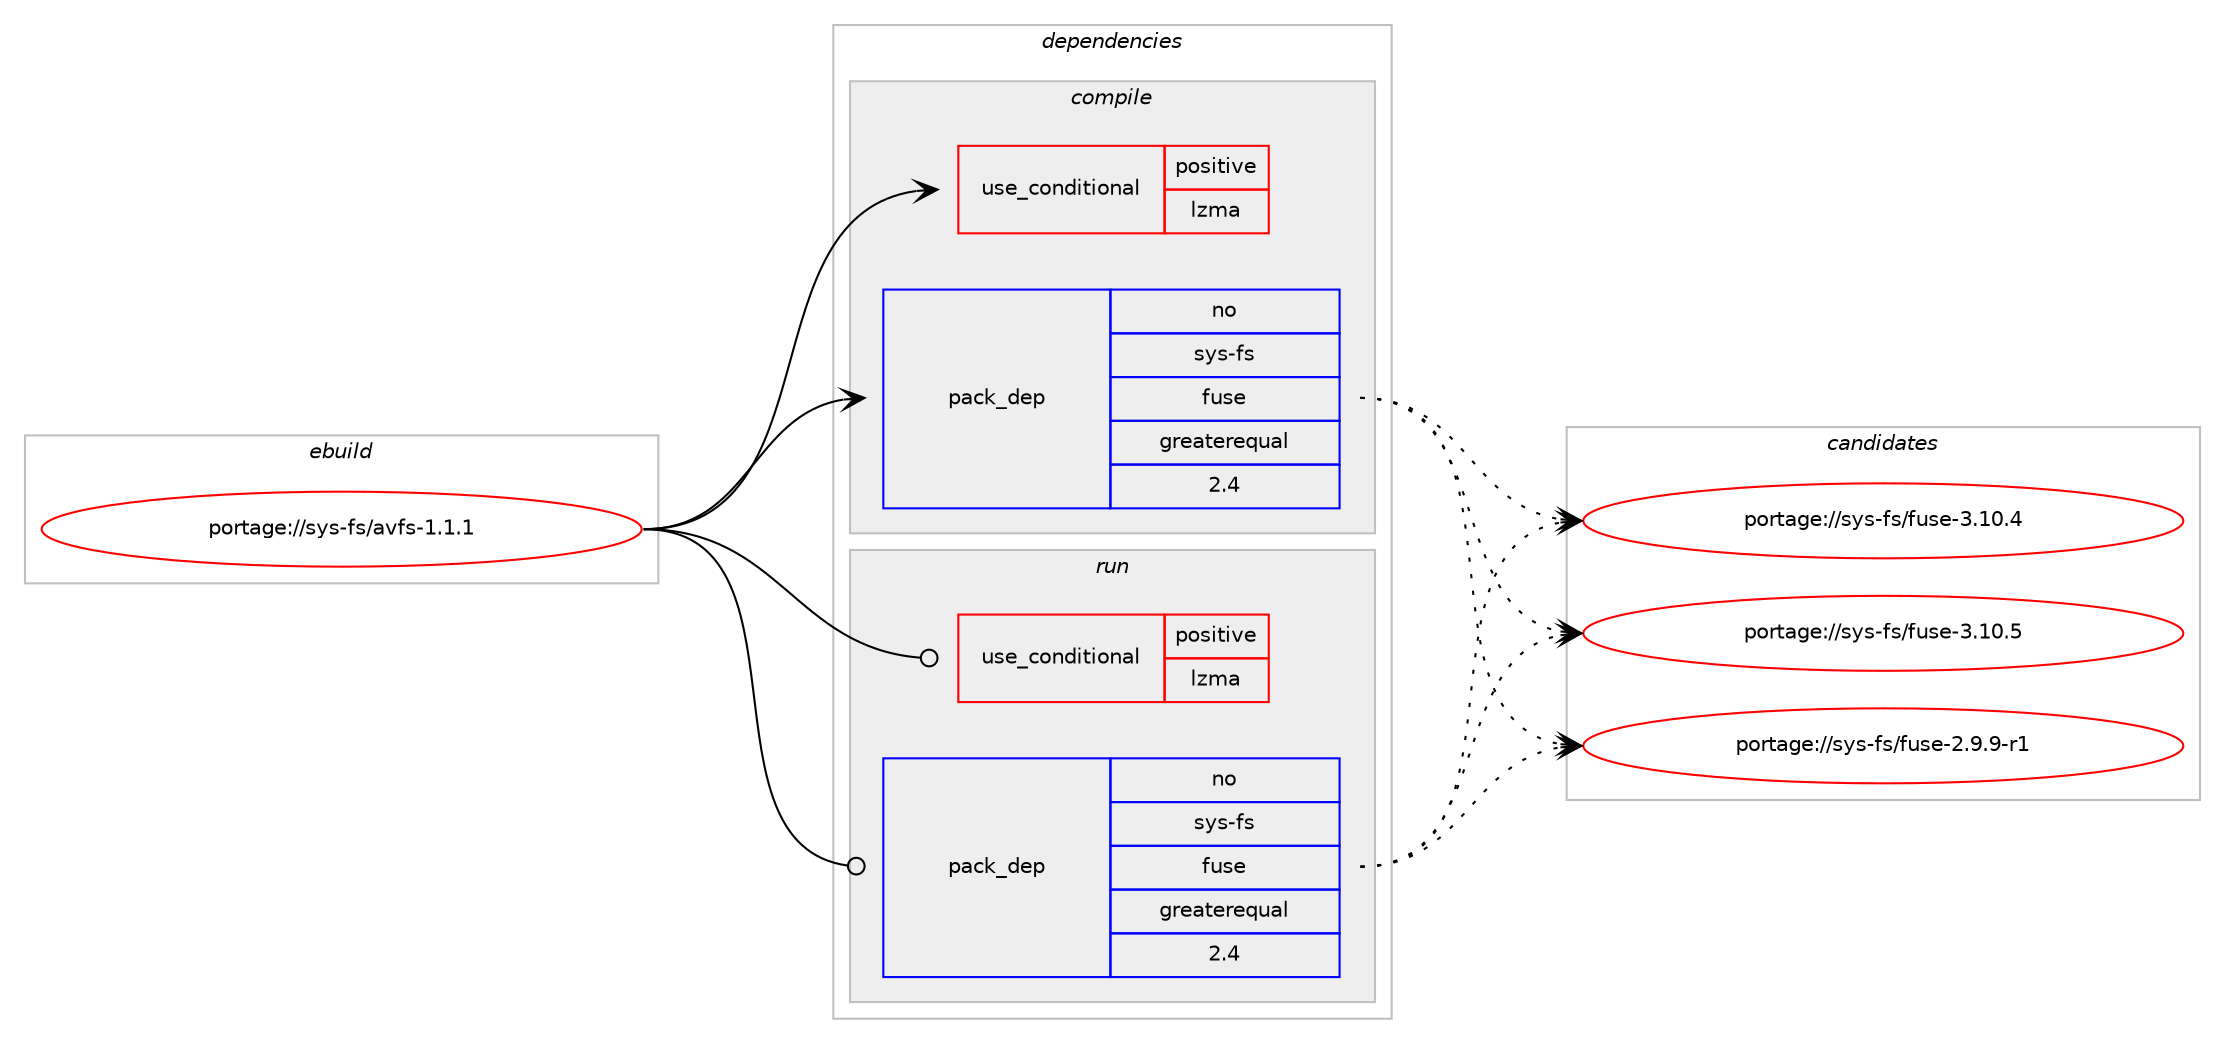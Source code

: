 digraph prolog {

# *************
# Graph options
# *************

newrank=true;
concentrate=true;
compound=true;
graph [rankdir=LR,fontname=Helvetica,fontsize=10,ranksep=1.5];#, ranksep=2.5, nodesep=0.2];
edge  [arrowhead=vee];
node  [fontname=Helvetica,fontsize=10];

# **********
# The ebuild
# **********

subgraph cluster_leftcol {
color=gray;
rank=same;
label=<<i>ebuild</i>>;
id [label="portage://sys-fs/avfs-1.1.1", color=red, width=4, href="../sys-fs/avfs-1.1.1.svg"];
}

# ****************
# The dependencies
# ****************

subgraph cluster_midcol {
color=gray;
label=<<i>dependencies</i>>;
subgraph cluster_compile {
fillcolor="#eeeeee";
style=filled;
label=<<i>compile</i>>;
subgraph cond202 {
dependency319 [label=<<TABLE BORDER="0" CELLBORDER="1" CELLSPACING="0" CELLPADDING="4"><TR><TD ROWSPAN="3" CELLPADDING="10">use_conditional</TD></TR><TR><TD>positive</TD></TR><TR><TD>lzma</TD></TR></TABLE>>, shape=none, color=red];
# *** BEGIN UNKNOWN DEPENDENCY TYPE (TODO) ***
# dependency319 -> package_dependency(portage://sys-fs/avfs-1.1.1,install,no,app-arch,xz-utils,none,[,,],[],[])
# *** END UNKNOWN DEPENDENCY TYPE (TODO) ***

}
id:e -> dependency319:w [weight=20,style="solid",arrowhead="vee"];
# *** BEGIN UNKNOWN DEPENDENCY TYPE (TODO) ***
# id -> package_dependency(portage://sys-fs/avfs-1.1.1,install,no,app-arch,bzip2,none,[,,],[],[])
# *** END UNKNOWN DEPENDENCY TYPE (TODO) ***

subgraph pack117 {
dependency320 [label=<<TABLE BORDER="0" CELLBORDER="1" CELLSPACING="0" CELLPADDING="4" WIDTH="220"><TR><TD ROWSPAN="6" CELLPADDING="30">pack_dep</TD></TR><TR><TD WIDTH="110">no</TD></TR><TR><TD>sys-fs</TD></TR><TR><TD>fuse</TD></TR><TR><TD>greaterequal</TD></TR><TR><TD>2.4</TD></TR></TABLE>>, shape=none, color=blue];
}
id:e -> dependency320:w [weight=20,style="solid",arrowhead="vee"];
# *** BEGIN UNKNOWN DEPENDENCY TYPE (TODO) ***
# id -> package_dependency(portage://sys-fs/avfs-1.1.1,install,no,sys-libs,zlib,none,[,,],[],[])
# *** END UNKNOWN DEPENDENCY TYPE (TODO) ***

}
subgraph cluster_compileandrun {
fillcolor="#eeeeee";
style=filled;
label=<<i>compile and run</i>>;
}
subgraph cluster_run {
fillcolor="#eeeeee";
style=filled;
label=<<i>run</i>>;
subgraph cond203 {
dependency321 [label=<<TABLE BORDER="0" CELLBORDER="1" CELLSPACING="0" CELLPADDING="4"><TR><TD ROWSPAN="3" CELLPADDING="10">use_conditional</TD></TR><TR><TD>positive</TD></TR><TR><TD>lzma</TD></TR></TABLE>>, shape=none, color=red];
# *** BEGIN UNKNOWN DEPENDENCY TYPE (TODO) ***
# dependency321 -> package_dependency(portage://sys-fs/avfs-1.1.1,run,no,app-arch,xz-utils,none,[,,],[],[])
# *** END UNKNOWN DEPENDENCY TYPE (TODO) ***

}
id:e -> dependency321:w [weight=20,style="solid",arrowhead="odot"];
# *** BEGIN UNKNOWN DEPENDENCY TYPE (TODO) ***
# id -> package_dependency(portage://sys-fs/avfs-1.1.1,run,no,app-arch,bzip2,none,[,,],[],[])
# *** END UNKNOWN DEPENDENCY TYPE (TODO) ***

subgraph pack118 {
dependency322 [label=<<TABLE BORDER="0" CELLBORDER="1" CELLSPACING="0" CELLPADDING="4" WIDTH="220"><TR><TD ROWSPAN="6" CELLPADDING="30">pack_dep</TD></TR><TR><TD WIDTH="110">no</TD></TR><TR><TD>sys-fs</TD></TR><TR><TD>fuse</TD></TR><TR><TD>greaterequal</TD></TR><TR><TD>2.4</TD></TR></TABLE>>, shape=none, color=blue];
}
id:e -> dependency322:w [weight=20,style="solid",arrowhead="odot"];
# *** BEGIN UNKNOWN DEPENDENCY TYPE (TODO) ***
# id -> package_dependency(portage://sys-fs/avfs-1.1.1,run,no,sys-libs,zlib,none,[,,],[],[])
# *** END UNKNOWN DEPENDENCY TYPE (TODO) ***

}
}

# **************
# The candidates
# **************

subgraph cluster_choices {
rank=same;
color=gray;
label=<<i>candidates</i>>;

subgraph choice117 {
color=black;
nodesep=1;
choice11512111545102115471021171151014550465746574511449 [label="portage://sys-fs/fuse-2.9.9-r1", color=red, width=4,href="../sys-fs/fuse-2.9.9-r1.svg"];
choice115121115451021154710211711510145514649484652 [label="portage://sys-fs/fuse-3.10.4", color=red, width=4,href="../sys-fs/fuse-3.10.4.svg"];
choice115121115451021154710211711510145514649484653 [label="portage://sys-fs/fuse-3.10.5", color=red, width=4,href="../sys-fs/fuse-3.10.5.svg"];
dependency320:e -> choice11512111545102115471021171151014550465746574511449:w [style=dotted,weight="100"];
dependency320:e -> choice115121115451021154710211711510145514649484652:w [style=dotted,weight="100"];
dependency320:e -> choice115121115451021154710211711510145514649484653:w [style=dotted,weight="100"];
}
subgraph choice118 {
color=black;
nodesep=1;
choice11512111545102115471021171151014550465746574511449 [label="portage://sys-fs/fuse-2.9.9-r1", color=red, width=4,href="../sys-fs/fuse-2.9.9-r1.svg"];
choice115121115451021154710211711510145514649484652 [label="portage://sys-fs/fuse-3.10.4", color=red, width=4,href="../sys-fs/fuse-3.10.4.svg"];
choice115121115451021154710211711510145514649484653 [label="portage://sys-fs/fuse-3.10.5", color=red, width=4,href="../sys-fs/fuse-3.10.5.svg"];
dependency322:e -> choice11512111545102115471021171151014550465746574511449:w [style=dotted,weight="100"];
dependency322:e -> choice115121115451021154710211711510145514649484652:w [style=dotted,weight="100"];
dependency322:e -> choice115121115451021154710211711510145514649484653:w [style=dotted,weight="100"];
}
}

}
